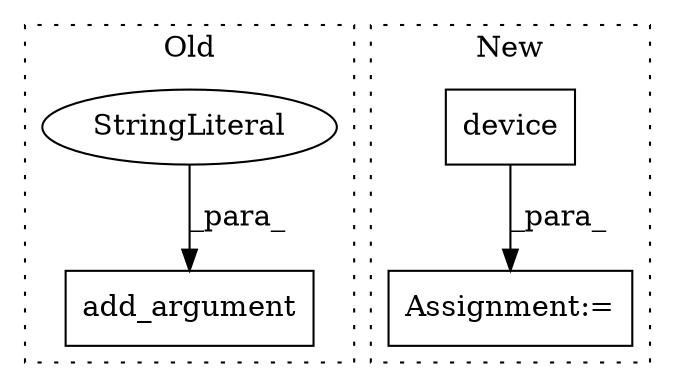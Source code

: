 digraph G {
subgraph cluster0 {
1 [label="add_argument" a="32" s="1751,1778" l="13,1" shape="box"];
3 [label="StringLiteral" a="45" s="1764" l="7" shape="ellipse"];
label = "Old";
style="dotted";
}
subgraph cluster1 {
2 [label="device" a="32" s="2687,2700" l="7,1" shape="box"];
4 [label="Assignment:=" a="7" s="2680" l="1" shape="box"];
label = "New";
style="dotted";
}
2 -> 4 [label="_para_"];
3 -> 1 [label="_para_"];
}